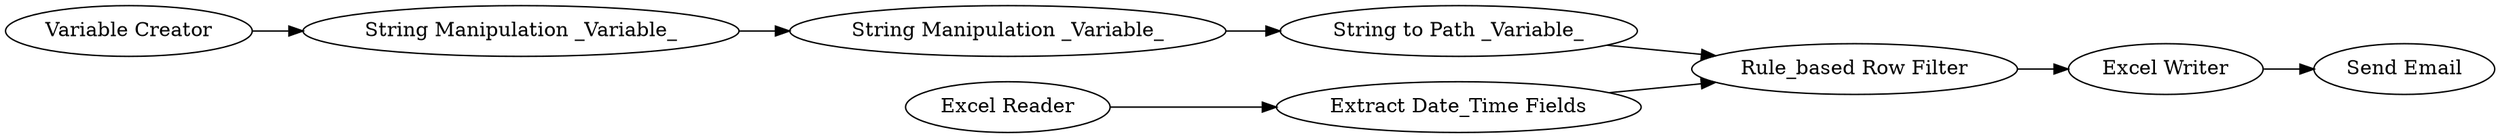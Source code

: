 digraph {
	3 -> 2
	4 -> 8
	9 -> 6
	2 -> 4
	6 -> 7
	5 -> 9
	1 -> 3
	7 -> 2
	5 [label="Variable Creator"]
	1 [label="Excel Reader"]
	7 [label="String to Path _Variable_"]
	9 [label="String Manipulation _Variable_"]
	4 [label="Excel Writer"]
	8 [label="Send Email"]
	6 [label="String Manipulation _Variable_"]
	3 [label="Extract Date_Time Fields"]
	2 [label="Rule_based Row Filter"]
	rankdir=LR
}

